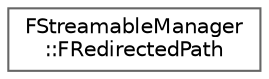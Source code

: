 digraph "Graphical Class Hierarchy"
{
 // INTERACTIVE_SVG=YES
 // LATEX_PDF_SIZE
  bgcolor="transparent";
  edge [fontname=Helvetica,fontsize=10,labelfontname=Helvetica,labelfontsize=10];
  node [fontname=Helvetica,fontsize=10,shape=box,height=0.2,width=0.4];
  rankdir="LR";
  Node0 [id="Node000000",label="FStreamableManager\l::FRedirectedPath",height=0.2,width=0.4,color="grey40", fillcolor="white", style="filled",URL="$d2/d82/structFStreamableManager_1_1FRedirectedPath.html",tooltip="Map of redirected paths."];
}
